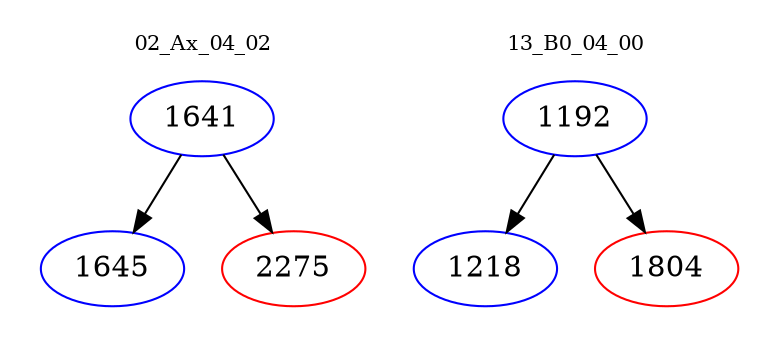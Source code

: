 digraph{
subgraph cluster_0 {
color = white
label = "02_Ax_04_02";
fontsize=10;
T0_1641 [label="1641", color="blue"]
T0_1641 -> T0_1645 [color="black"]
T0_1645 [label="1645", color="blue"]
T0_1641 -> T0_2275 [color="black"]
T0_2275 [label="2275", color="red"]
}
subgraph cluster_1 {
color = white
label = "13_B0_04_00";
fontsize=10;
T1_1192 [label="1192", color="blue"]
T1_1192 -> T1_1218 [color="black"]
T1_1218 [label="1218", color="blue"]
T1_1192 -> T1_1804 [color="black"]
T1_1804 [label="1804", color="red"]
}
}
